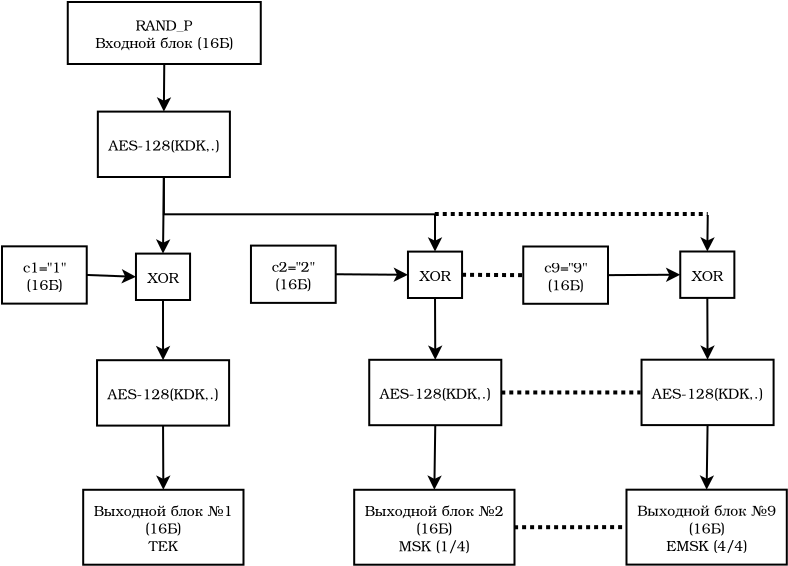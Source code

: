 <?xml version="1.0" encoding="UTF-8"?>
<dia:diagram xmlns:dia="http://www.lysator.liu.se/~alla/dia/">
  <dia:layer name="Фон" visible="true" active="true">
    <dia:group>
      <dia:object type="Flowchart - Box" version="0" id="O0">
        <dia:attribute name="obj_pos">
          <dia:point val="3.8,0.45"/>
        </dia:attribute>
        <dia:attribute name="obj_bb">
          <dia:rectangle val="3.75,0.4;13.5,3.6"/>
        </dia:attribute>
        <dia:attribute name="elem_corner">
          <dia:point val="3.8,0.45"/>
        </dia:attribute>
        <dia:attribute name="elem_width">
          <dia:real val="9.65"/>
        </dia:attribute>
        <dia:attribute name="elem_height">
          <dia:real val="3.1"/>
        </dia:attribute>
        <dia:attribute name="border_width">
          <dia:real val="0.1"/>
        </dia:attribute>
        <dia:attribute name="show_background">
          <dia:boolean val="false"/>
        </dia:attribute>
        <dia:attribute name="padding">
          <dia:real val="0.5"/>
        </dia:attribute>
        <dia:attribute name="text">
          <dia:composite type="text">
            <dia:attribute name="string">
              <dia:string>#RAND_P
Входной блок (16Б)#</dia:string>
            </dia:attribute>
            <dia:attribute name="font">
              <dia:font family="TeX Gyre Bonum" style="0" name="Courier"/>
            </dia:attribute>
            <dia:attribute name="height">
              <dia:real val="0.882"/>
            </dia:attribute>
            <dia:attribute name="pos">
              <dia:point val="8.625,1.873"/>
            </dia:attribute>
            <dia:attribute name="color">
              <dia:color val="#000000"/>
            </dia:attribute>
            <dia:attribute name="alignment">
              <dia:enum val="1"/>
            </dia:attribute>
          </dia:composite>
        </dia:attribute>
      </dia:object>
      <dia:object type="Flowchart - Box" version="0" id="O1">
        <dia:attribute name="obj_pos">
          <dia:point val="5.304,5.93"/>
        </dia:attribute>
        <dia:attribute name="obj_bb">
          <dia:rectangle val="5.254,5.88;11.956,9.25"/>
        </dia:attribute>
        <dia:attribute name="elem_corner">
          <dia:point val="5.304,5.93"/>
        </dia:attribute>
        <dia:attribute name="elem_width">
          <dia:real val="6.603"/>
        </dia:attribute>
        <dia:attribute name="elem_height">
          <dia:real val="3.27"/>
        </dia:attribute>
        <dia:attribute name="border_width">
          <dia:real val="0.1"/>
        </dia:attribute>
        <dia:attribute name="show_background">
          <dia:boolean val="false"/>
        </dia:attribute>
        <dia:attribute name="padding">
          <dia:real val="0.5"/>
        </dia:attribute>
        <dia:attribute name="text">
          <dia:composite type="text">
            <dia:attribute name="string">
              <dia:string>#AES-128(KDK,.)#</dia:string>
            </dia:attribute>
            <dia:attribute name="font">
              <dia:font family="TeX Gyre Bonum" style="0" name="Courier"/>
            </dia:attribute>
            <dia:attribute name="height">
              <dia:real val="0.882"/>
            </dia:attribute>
            <dia:attribute name="pos">
              <dia:point val="8.605,7.879"/>
            </dia:attribute>
            <dia:attribute name="color">
              <dia:color val="#000000"/>
            </dia:attribute>
            <dia:attribute name="alignment">
              <dia:enum val="1"/>
            </dia:attribute>
          </dia:composite>
        </dia:attribute>
      </dia:object>
      <dia:object type="Flowchart - Box" version="0" id="O2">
        <dia:attribute name="obj_pos">
          <dia:point val="5.264,18.36"/>
        </dia:attribute>
        <dia:attribute name="obj_bb">
          <dia:rectangle val="5.214,18.31;11.916,21.68"/>
        </dia:attribute>
        <dia:attribute name="elem_corner">
          <dia:point val="5.264,18.36"/>
        </dia:attribute>
        <dia:attribute name="elem_width">
          <dia:real val="6.603"/>
        </dia:attribute>
        <dia:attribute name="elem_height">
          <dia:real val="3.27"/>
        </dia:attribute>
        <dia:attribute name="border_width">
          <dia:real val="0.1"/>
        </dia:attribute>
        <dia:attribute name="show_background">
          <dia:boolean val="false"/>
        </dia:attribute>
        <dia:attribute name="padding">
          <dia:real val="0.5"/>
        </dia:attribute>
        <dia:attribute name="text">
          <dia:composite type="text">
            <dia:attribute name="string">
              <dia:string>#AES-128(KDK,.)#</dia:string>
            </dia:attribute>
            <dia:attribute name="font">
              <dia:font family="TeX Gyre Bonum" style="0" name="Courier"/>
            </dia:attribute>
            <dia:attribute name="height">
              <dia:real val="0.882"/>
            </dia:attribute>
            <dia:attribute name="pos">
              <dia:point val="8.565,20.309"/>
            </dia:attribute>
            <dia:attribute name="color">
              <dia:color val="#000000"/>
            </dia:attribute>
            <dia:attribute name="alignment">
              <dia:enum val="1"/>
            </dia:attribute>
          </dia:composite>
        </dia:attribute>
      </dia:object>
      <dia:object type="Flowchart - Box" version="0" id="O3">
        <dia:attribute name="obj_pos">
          <dia:point val="18.874,18.34"/>
        </dia:attribute>
        <dia:attribute name="obj_bb">
          <dia:rectangle val="18.824,18.29;25.526,21.66"/>
        </dia:attribute>
        <dia:attribute name="elem_corner">
          <dia:point val="18.874,18.34"/>
        </dia:attribute>
        <dia:attribute name="elem_width">
          <dia:real val="6.603"/>
        </dia:attribute>
        <dia:attribute name="elem_height">
          <dia:real val="3.27"/>
        </dia:attribute>
        <dia:attribute name="border_width">
          <dia:real val="0.1"/>
        </dia:attribute>
        <dia:attribute name="show_background">
          <dia:boolean val="false"/>
        </dia:attribute>
        <dia:attribute name="padding">
          <dia:real val="0.5"/>
        </dia:attribute>
        <dia:attribute name="text">
          <dia:composite type="text">
            <dia:attribute name="string">
              <dia:string>#AES-128(KDK,.)#</dia:string>
            </dia:attribute>
            <dia:attribute name="font">
              <dia:font family="TeX Gyre Bonum" style="0" name="Courier"/>
            </dia:attribute>
            <dia:attribute name="height">
              <dia:real val="0.882"/>
            </dia:attribute>
            <dia:attribute name="pos">
              <dia:point val="22.175,20.289"/>
            </dia:attribute>
            <dia:attribute name="color">
              <dia:color val="#000000"/>
            </dia:attribute>
            <dia:attribute name="alignment">
              <dia:enum val="1"/>
            </dia:attribute>
          </dia:composite>
        </dia:attribute>
      </dia:object>
      <dia:object type="Standard - Line" version="0" id="O4">
        <dia:attribute name="obj_pos">
          <dia:point val="8.625,3.55"/>
        </dia:attribute>
        <dia:attribute name="obj_bb">
          <dia:rectangle val="8.248,3.5;8.972,6.042"/>
        </dia:attribute>
        <dia:attribute name="conn_endpoints">
          <dia:point val="8.625,3.55"/>
          <dia:point val="8.605,5.93"/>
        </dia:attribute>
        <dia:attribute name="numcp">
          <dia:int val="1"/>
        </dia:attribute>
        <dia:attribute name="end_arrow">
          <dia:enum val="22"/>
        </dia:attribute>
        <dia:attribute name="end_arrow_length">
          <dia:real val="0.5"/>
        </dia:attribute>
        <dia:attribute name="end_arrow_width">
          <dia:real val="0.5"/>
        </dia:attribute>
        <dia:connections>
          <dia:connection handle="0" to="O0" connection="13"/>
          <dia:connection handle="1" to="O1" connection="2"/>
        </dia:connections>
      </dia:object>
      <dia:object type="Standard - Line" version="0" id="O5">
        <dia:attribute name="obj_pos">
          <dia:point val="22.175,21.61"/>
        </dia:attribute>
        <dia:attribute name="obj_bb">
          <dia:rectangle val="21.776,21.559;22.499,24.951"/>
        </dia:attribute>
        <dia:attribute name="conn_endpoints">
          <dia:point val="22.175,21.61"/>
          <dia:point val="22.129,24.839"/>
        </dia:attribute>
        <dia:attribute name="numcp">
          <dia:int val="1"/>
        </dia:attribute>
        <dia:attribute name="end_arrow">
          <dia:enum val="22"/>
        </dia:attribute>
        <dia:attribute name="end_arrow_length">
          <dia:real val="0.5"/>
        </dia:attribute>
        <dia:attribute name="end_arrow_width">
          <dia:real val="0.5"/>
        </dia:attribute>
        <dia:connections>
          <dia:connection handle="0" to="O3" connection="13"/>
          <dia:connection handle="1" to="O14" connection="2"/>
        </dia:connections>
      </dia:object>
      <dia:object type="Flowchart - Box" version="0" id="O6">
        <dia:attribute name="obj_pos">
          <dia:point val="7.21,13.03"/>
        </dia:attribute>
        <dia:attribute name="obj_bb">
          <dia:rectangle val="7.16,12.98;9.965,15.4"/>
        </dia:attribute>
        <dia:attribute name="elem_corner">
          <dia:point val="7.21,13.03"/>
        </dia:attribute>
        <dia:attribute name="elem_width">
          <dia:real val="2.705"/>
        </dia:attribute>
        <dia:attribute name="elem_height">
          <dia:real val="2.32"/>
        </dia:attribute>
        <dia:attribute name="border_width">
          <dia:real val="0.1"/>
        </dia:attribute>
        <dia:attribute name="show_background">
          <dia:boolean val="false"/>
        </dia:attribute>
        <dia:attribute name="padding">
          <dia:real val="0.5"/>
        </dia:attribute>
        <dia:attribute name="text">
          <dia:composite type="text">
            <dia:attribute name="string">
              <dia:string>#XOR#</dia:string>
            </dia:attribute>
            <dia:attribute name="font">
              <dia:font family="TeX Gyre Bonum" style="0" name="Courier"/>
            </dia:attribute>
            <dia:attribute name="height">
              <dia:real val="0.882"/>
            </dia:attribute>
            <dia:attribute name="pos">
              <dia:point val="8.562,14.504"/>
            </dia:attribute>
            <dia:attribute name="color">
              <dia:color val="#000000"/>
            </dia:attribute>
            <dia:attribute name="alignment">
              <dia:enum val="1"/>
            </dia:attribute>
          </dia:composite>
        </dia:attribute>
      </dia:object>
      <dia:object type="Flowchart - Box" version="0" id="O7">
        <dia:attribute name="obj_pos">
          <dia:point val="20.81,12.93"/>
        </dia:attribute>
        <dia:attribute name="obj_bb">
          <dia:rectangle val="20.76,12.88;23.565,15.3"/>
        </dia:attribute>
        <dia:attribute name="elem_corner">
          <dia:point val="20.81,12.93"/>
        </dia:attribute>
        <dia:attribute name="elem_width">
          <dia:real val="2.705"/>
        </dia:attribute>
        <dia:attribute name="elem_height">
          <dia:real val="2.32"/>
        </dia:attribute>
        <dia:attribute name="border_width">
          <dia:real val="0.1"/>
        </dia:attribute>
        <dia:attribute name="show_background">
          <dia:boolean val="false"/>
        </dia:attribute>
        <dia:attribute name="padding">
          <dia:real val="0.5"/>
        </dia:attribute>
        <dia:attribute name="text">
          <dia:composite type="text">
            <dia:attribute name="string">
              <dia:string>#XOR#</dia:string>
            </dia:attribute>
            <dia:attribute name="font">
              <dia:font family="TeX Gyre Bonum" style="0" name="Courier"/>
            </dia:attribute>
            <dia:attribute name="height">
              <dia:real val="0.882"/>
            </dia:attribute>
            <dia:attribute name="pos">
              <dia:point val="22.163,14.404"/>
            </dia:attribute>
            <dia:attribute name="color">
              <dia:color val="#000000"/>
            </dia:attribute>
            <dia:attribute name="alignment">
              <dia:enum val="1"/>
            </dia:attribute>
          </dia:composite>
        </dia:attribute>
      </dia:object>
      <dia:object type="Standard - Line" version="0" id="O8">
        <dia:attribute name="obj_pos">
          <dia:point val="8.605,9.2"/>
        </dia:attribute>
        <dia:attribute name="obj_bb">
          <dia:rectangle val="8.208,9.149;8.931,13.142"/>
        </dia:attribute>
        <dia:attribute name="conn_endpoints">
          <dia:point val="8.605,9.2"/>
          <dia:point val="8.562,13.03"/>
        </dia:attribute>
        <dia:attribute name="numcp">
          <dia:int val="1"/>
        </dia:attribute>
        <dia:attribute name="end_arrow">
          <dia:enum val="22"/>
        </dia:attribute>
        <dia:attribute name="end_arrow_length">
          <dia:real val="0.5"/>
        </dia:attribute>
        <dia:attribute name="end_arrow_width">
          <dia:real val="0.5"/>
        </dia:attribute>
        <dia:connections>
          <dia:connection handle="0" to="O1" connection="13"/>
          <dia:connection handle="1" to="O6" connection="2"/>
        </dia:connections>
      </dia:object>
      <dia:object type="Flowchart - Box" version="0" id="O9">
        <dia:attribute name="obj_pos">
          <dia:point val="0.512,12.667"/>
        </dia:attribute>
        <dia:attribute name="obj_bb">
          <dia:rectangle val="0.463,12.617;4.8,15.581"/>
        </dia:attribute>
        <dia:attribute name="elem_corner">
          <dia:point val="0.512,12.667"/>
        </dia:attribute>
        <dia:attribute name="elem_width">
          <dia:real val="4.237"/>
        </dia:attribute>
        <dia:attribute name="elem_height">
          <dia:real val="2.864"/>
        </dia:attribute>
        <dia:attribute name="border_width">
          <dia:real val="0.1"/>
        </dia:attribute>
        <dia:attribute name="show_background">
          <dia:boolean val="false"/>
        </dia:attribute>
        <dia:attribute name="padding">
          <dia:real val="0.5"/>
        </dia:attribute>
        <dia:attribute name="text">
          <dia:composite type="text">
            <dia:attribute name="string">
              <dia:string>#c1="1"
(16Б)#</dia:string>
            </dia:attribute>
            <dia:attribute name="font">
              <dia:font family="TeX Gyre Bonum" style="0" name="Courier"/>
            </dia:attribute>
            <dia:attribute name="height">
              <dia:real val="0.882"/>
            </dia:attribute>
            <dia:attribute name="pos">
              <dia:point val="2.631,13.972"/>
            </dia:attribute>
            <dia:attribute name="color">
              <dia:color val="#000000"/>
            </dia:attribute>
            <dia:attribute name="alignment">
              <dia:enum val="1"/>
            </dia:attribute>
          </dia:composite>
        </dia:attribute>
      </dia:object>
      <dia:object type="Flowchart - Box" version="0" id="O10">
        <dia:attribute name="obj_pos">
          <dia:point val="12.96,12.63"/>
        </dia:attribute>
        <dia:attribute name="obj_bb">
          <dia:rectangle val="12.91,12.58;17.247,15.544"/>
        </dia:attribute>
        <dia:attribute name="elem_corner">
          <dia:point val="12.96,12.63"/>
        </dia:attribute>
        <dia:attribute name="elem_width">
          <dia:real val="4.237"/>
        </dia:attribute>
        <dia:attribute name="elem_height">
          <dia:real val="2.864"/>
        </dia:attribute>
        <dia:attribute name="border_width">
          <dia:real val="0.1"/>
        </dia:attribute>
        <dia:attribute name="show_background">
          <dia:boolean val="false"/>
        </dia:attribute>
        <dia:attribute name="padding">
          <dia:real val="0.5"/>
        </dia:attribute>
        <dia:attribute name="text">
          <dia:composite type="text">
            <dia:attribute name="string">
              <dia:string>#c2="2"
(16Б)#</dia:string>
            </dia:attribute>
            <dia:attribute name="font">
              <dia:font family="TeX Gyre Bonum" style="0" name="Courier"/>
            </dia:attribute>
            <dia:attribute name="height">
              <dia:real val="0.882"/>
            </dia:attribute>
            <dia:attribute name="pos">
              <dia:point val="15.079,13.935"/>
            </dia:attribute>
            <dia:attribute name="color">
              <dia:color val="#000000"/>
            </dia:attribute>
            <dia:attribute name="alignment">
              <dia:enum val="1"/>
            </dia:attribute>
          </dia:composite>
        </dia:attribute>
      </dia:object>
      <dia:object type="Standard - Line" version="0" id="O11">
        <dia:attribute name="obj_pos">
          <dia:point val="4.75,14.099"/>
        </dia:attribute>
        <dia:attribute name="obj_bb">
          <dia:rectangle val="4.698,13.806;7.322,14.529"/>
        </dia:attribute>
        <dia:attribute name="conn_endpoints">
          <dia:point val="4.75,14.099"/>
          <dia:point val="7.21,14.19"/>
        </dia:attribute>
        <dia:attribute name="numcp">
          <dia:int val="1"/>
        </dia:attribute>
        <dia:attribute name="end_arrow">
          <dia:enum val="22"/>
        </dia:attribute>
        <dia:attribute name="end_arrow_length">
          <dia:real val="0.5"/>
        </dia:attribute>
        <dia:attribute name="end_arrow_width">
          <dia:real val="0.5"/>
        </dia:attribute>
        <dia:connections>
          <dia:connection handle="0" to="O9" connection="8"/>
          <dia:connection handle="1" to="O6" connection="7"/>
        </dia:connections>
      </dia:object>
      <dia:object type="Standard - Line" version="0" id="O12">
        <dia:attribute name="obj_pos">
          <dia:point val="8.562,15.35"/>
        </dia:attribute>
        <dia:attribute name="obj_bb">
          <dia:rectangle val="8.203,15.3;8.926,18.472"/>
        </dia:attribute>
        <dia:attribute name="conn_endpoints">
          <dia:point val="8.562,15.35"/>
          <dia:point val="8.565,18.36"/>
        </dia:attribute>
        <dia:attribute name="numcp">
          <dia:int val="1"/>
        </dia:attribute>
        <dia:attribute name="end_arrow">
          <dia:enum val="22"/>
        </dia:attribute>
        <dia:attribute name="end_arrow_length">
          <dia:real val="0.5"/>
        </dia:attribute>
        <dia:attribute name="end_arrow_width">
          <dia:real val="0.5"/>
        </dia:attribute>
        <dia:connections>
          <dia:connection handle="0" to="O6" connection="13"/>
          <dia:connection handle="1" to="O2" connection="2"/>
        </dia:connections>
      </dia:object>
      <dia:object type="Flowchart - Box" version="0" id="O13">
        <dia:attribute name="obj_pos">
          <dia:point val="4.59,24.839"/>
        </dia:attribute>
        <dia:attribute name="obj_bb">
          <dia:rectangle val="4.54,24.789;12.617,28.635"/>
        </dia:attribute>
        <dia:attribute name="elem_corner">
          <dia:point val="4.59,24.839"/>
        </dia:attribute>
        <dia:attribute name="elem_width">
          <dia:real val="7.978"/>
        </dia:attribute>
        <dia:attribute name="elem_height">
          <dia:real val="3.746"/>
        </dia:attribute>
        <dia:attribute name="border_width">
          <dia:real val="0.1"/>
        </dia:attribute>
        <dia:attribute name="show_background">
          <dia:boolean val="false"/>
        </dia:attribute>
        <dia:attribute name="padding">
          <dia:real val="0.5"/>
        </dia:attribute>
        <dia:attribute name="text">
          <dia:composite type="text">
            <dia:attribute name="string">
              <dia:string>#Выходной блок №1
(16Б)
TEK#</dia:string>
            </dia:attribute>
            <dia:attribute name="font">
              <dia:font family="TeX Gyre Bonum" style="0" name="Courier"/>
            </dia:attribute>
            <dia:attribute name="height">
              <dia:real val="0.882"/>
            </dia:attribute>
            <dia:attribute name="pos">
              <dia:point val="8.579,26.144"/>
            </dia:attribute>
            <dia:attribute name="color">
              <dia:color val="#000000"/>
            </dia:attribute>
            <dia:attribute name="alignment">
              <dia:enum val="1"/>
            </dia:attribute>
          </dia:composite>
        </dia:attribute>
      </dia:object>
      <dia:object type="Flowchart - Box" version="0" id="O14">
        <dia:attribute name="obj_pos">
          <dia:point val="18.14,24.839"/>
        </dia:attribute>
        <dia:attribute name="obj_bb">
          <dia:rectangle val="18.09,24.789;26.168,28.635"/>
        </dia:attribute>
        <dia:attribute name="elem_corner">
          <dia:point val="18.14,24.839"/>
        </dia:attribute>
        <dia:attribute name="elem_width">
          <dia:real val="7.978"/>
        </dia:attribute>
        <dia:attribute name="elem_height">
          <dia:real val="3.746"/>
        </dia:attribute>
        <dia:attribute name="border_width">
          <dia:real val="0.1"/>
        </dia:attribute>
        <dia:attribute name="show_background">
          <dia:boolean val="false"/>
        </dia:attribute>
        <dia:attribute name="padding">
          <dia:real val="0.5"/>
        </dia:attribute>
        <dia:attribute name="text">
          <dia:composite type="text">
            <dia:attribute name="string">
              <dia:string>#Выходной блок №2
(16Б)
MSK (1/4)#</dia:string>
            </dia:attribute>
            <dia:attribute name="font">
              <dia:font family="TeX Gyre Bonum" style="0" name="Courier"/>
            </dia:attribute>
            <dia:attribute name="height">
              <dia:real val="0.882"/>
            </dia:attribute>
            <dia:attribute name="pos">
              <dia:point val="22.129,26.144"/>
            </dia:attribute>
            <dia:attribute name="color">
              <dia:color val="#000000"/>
            </dia:attribute>
            <dia:attribute name="alignment">
              <dia:enum val="1"/>
            </dia:attribute>
          </dia:composite>
        </dia:attribute>
      </dia:object>
      <dia:object type="Standard - Line" version="0" id="O15">
        <dia:attribute name="obj_pos">
          <dia:point val="8.565,21.63"/>
        </dia:attribute>
        <dia:attribute name="obj_bb">
          <dia:rectangle val="8.214,21.58;8.938,24.951"/>
        </dia:attribute>
        <dia:attribute name="conn_endpoints">
          <dia:point val="8.565,21.63"/>
          <dia:point val="8.579,24.839"/>
        </dia:attribute>
        <dia:attribute name="numcp">
          <dia:int val="1"/>
        </dia:attribute>
        <dia:attribute name="end_arrow">
          <dia:enum val="22"/>
        </dia:attribute>
        <dia:attribute name="end_arrow_length">
          <dia:real val="0.5"/>
        </dia:attribute>
        <dia:attribute name="end_arrow_width">
          <dia:real val="0.5"/>
        </dia:attribute>
        <dia:connections>
          <dia:connection handle="0" to="O2" connection="13"/>
          <dia:connection handle="1" to="O13" connection="2"/>
        </dia:connections>
      </dia:object>
      <dia:object type="Standard - Line" version="0" id="O16">
        <dia:attribute name="obj_pos">
          <dia:point val="17.198,14.062"/>
        </dia:attribute>
        <dia:attribute name="obj_bb">
          <dia:rectangle val="17.147,13.723;20.922,14.447"/>
        </dia:attribute>
        <dia:attribute name="conn_endpoints">
          <dia:point val="17.198,14.062"/>
          <dia:point val="20.81,14.09"/>
        </dia:attribute>
        <dia:attribute name="numcp">
          <dia:int val="1"/>
        </dia:attribute>
        <dia:attribute name="end_arrow">
          <dia:enum val="22"/>
        </dia:attribute>
        <dia:attribute name="end_arrow_length">
          <dia:real val="0.5"/>
        </dia:attribute>
        <dia:attribute name="end_arrow_width">
          <dia:real val="0.5"/>
        </dia:attribute>
        <dia:connections>
          <dia:connection handle="0" to="O10" connection="8"/>
          <dia:connection handle="1" to="O7" connection="7"/>
        </dia:connections>
      </dia:object>
      <dia:object type="Standard - Line" version="0" id="O17">
        <dia:attribute name="obj_pos">
          <dia:point val="22.163,15.25"/>
        </dia:attribute>
        <dia:attribute name="obj_bb">
          <dia:rectangle val="21.811,15.2;22.534,18.452"/>
        </dia:attribute>
        <dia:attribute name="conn_endpoints">
          <dia:point val="22.163,15.25"/>
          <dia:point val="22.175,18.34"/>
        </dia:attribute>
        <dia:attribute name="numcp">
          <dia:int val="1"/>
        </dia:attribute>
        <dia:attribute name="end_arrow">
          <dia:enum val="22"/>
        </dia:attribute>
        <dia:attribute name="end_arrow_length">
          <dia:real val="0.5"/>
        </dia:attribute>
        <dia:attribute name="end_arrow_width">
          <dia:real val="0.5"/>
        </dia:attribute>
        <dia:connections>
          <dia:connection handle="0" to="O7" connection="13"/>
          <dia:connection handle="1" to="O3" connection="2"/>
        </dia:connections>
      </dia:object>
      <dia:object type="Standard - ZigZagLine" version="1" id="O18">
        <dia:attribute name="obj_pos">
          <dia:point val="8.605,9.2"/>
        </dia:attribute>
        <dia:attribute name="obj_bb">
          <dia:rectangle val="8.555,9.15;22.524,13.042"/>
        </dia:attribute>
        <dia:attribute name="orth_points">
          <dia:point val="8.605,9.2"/>
          <dia:point val="8.605,11.065"/>
          <dia:point val="22.163,11.065"/>
          <dia:point val="22.163,12.93"/>
        </dia:attribute>
        <dia:attribute name="orth_orient">
          <dia:enum val="1"/>
          <dia:enum val="0"/>
          <dia:enum val="1"/>
        </dia:attribute>
        <dia:attribute name="autorouting">
          <dia:boolean val="true"/>
        </dia:attribute>
        <dia:attribute name="end_arrow">
          <dia:enum val="22"/>
        </dia:attribute>
        <dia:attribute name="end_arrow_length">
          <dia:real val="0.5"/>
        </dia:attribute>
        <dia:attribute name="end_arrow_width">
          <dia:real val="0.5"/>
        </dia:attribute>
        <dia:connections>
          <dia:connection handle="0" to="O1" connection="13"/>
          <dia:connection handle="1" to="O7" connection="2"/>
        </dia:connections>
      </dia:object>
      <dia:object type="Flowchart - Box" version="0" id="O19">
        <dia:attribute name="obj_pos">
          <dia:point val="32.489,18.335"/>
        </dia:attribute>
        <dia:attribute name="obj_bb">
          <dia:rectangle val="32.439,18.285;39.141,21.655"/>
        </dia:attribute>
        <dia:attribute name="elem_corner">
          <dia:point val="32.489,18.335"/>
        </dia:attribute>
        <dia:attribute name="elem_width">
          <dia:real val="6.603"/>
        </dia:attribute>
        <dia:attribute name="elem_height">
          <dia:real val="3.27"/>
        </dia:attribute>
        <dia:attribute name="border_width">
          <dia:real val="0.1"/>
        </dia:attribute>
        <dia:attribute name="show_background">
          <dia:boolean val="false"/>
        </dia:attribute>
        <dia:attribute name="padding">
          <dia:real val="0.5"/>
        </dia:attribute>
        <dia:attribute name="text">
          <dia:composite type="text">
            <dia:attribute name="string">
              <dia:string>#AES-128(KDK,.)#</dia:string>
            </dia:attribute>
            <dia:attribute name="font">
              <dia:font family="TeX Gyre Bonum" style="0" name="Courier"/>
            </dia:attribute>
            <dia:attribute name="height">
              <dia:real val="0.882"/>
            </dia:attribute>
            <dia:attribute name="pos">
              <dia:point val="35.79,20.284"/>
            </dia:attribute>
            <dia:attribute name="color">
              <dia:color val="#000000"/>
            </dia:attribute>
            <dia:attribute name="alignment">
              <dia:enum val="1"/>
            </dia:attribute>
          </dia:composite>
        </dia:attribute>
      </dia:object>
      <dia:object type="Standard - Line" version="0" id="O20">
        <dia:attribute name="obj_pos">
          <dia:point val="35.79,21.605"/>
        </dia:attribute>
        <dia:attribute name="obj_bb">
          <dia:rectangle val="35.391,21.554;36.114,24.946"/>
        </dia:attribute>
        <dia:attribute name="conn_endpoints">
          <dia:point val="35.79,21.605"/>
          <dia:point val="35.744,24.834"/>
        </dia:attribute>
        <dia:attribute name="numcp">
          <dia:int val="1"/>
        </dia:attribute>
        <dia:attribute name="end_arrow">
          <dia:enum val="22"/>
        </dia:attribute>
        <dia:attribute name="end_arrow_length">
          <dia:real val="0.5"/>
        </dia:attribute>
        <dia:attribute name="end_arrow_width">
          <dia:real val="0.5"/>
        </dia:attribute>
        <dia:connections>
          <dia:connection handle="0" to="O19" connection="13"/>
          <dia:connection handle="1" to="O23" connection="2"/>
        </dia:connections>
      </dia:object>
      <dia:object type="Flowchart - Box" version="0" id="O21">
        <dia:attribute name="obj_pos">
          <dia:point val="34.425,12.925"/>
        </dia:attribute>
        <dia:attribute name="obj_bb">
          <dia:rectangle val="34.375,12.875;37.18,15.295"/>
        </dia:attribute>
        <dia:attribute name="elem_corner">
          <dia:point val="34.425,12.925"/>
        </dia:attribute>
        <dia:attribute name="elem_width">
          <dia:real val="2.705"/>
        </dia:attribute>
        <dia:attribute name="elem_height">
          <dia:real val="2.32"/>
        </dia:attribute>
        <dia:attribute name="border_width">
          <dia:real val="0.1"/>
        </dia:attribute>
        <dia:attribute name="show_background">
          <dia:boolean val="false"/>
        </dia:attribute>
        <dia:attribute name="padding">
          <dia:real val="0.5"/>
        </dia:attribute>
        <dia:attribute name="text">
          <dia:composite type="text">
            <dia:attribute name="string">
              <dia:string>#XOR#</dia:string>
            </dia:attribute>
            <dia:attribute name="font">
              <dia:font family="TeX Gyre Bonum" style="0" name="Courier"/>
            </dia:attribute>
            <dia:attribute name="height">
              <dia:real val="0.882"/>
            </dia:attribute>
            <dia:attribute name="pos">
              <dia:point val="35.778,14.399"/>
            </dia:attribute>
            <dia:attribute name="color">
              <dia:color val="#000000"/>
            </dia:attribute>
            <dia:attribute name="alignment">
              <dia:enum val="1"/>
            </dia:attribute>
          </dia:composite>
        </dia:attribute>
      </dia:object>
      <dia:object type="Flowchart - Box" version="0" id="O22">
        <dia:attribute name="obj_pos">
          <dia:point val="26.575,12.675"/>
        </dia:attribute>
        <dia:attribute name="obj_bb">
          <dia:rectangle val="26.525,12.625;30.863,15.589"/>
        </dia:attribute>
        <dia:attribute name="elem_corner">
          <dia:point val="26.575,12.675"/>
        </dia:attribute>
        <dia:attribute name="elem_width">
          <dia:real val="4.237"/>
        </dia:attribute>
        <dia:attribute name="elem_height">
          <dia:real val="2.864"/>
        </dia:attribute>
        <dia:attribute name="border_width">
          <dia:real val="0.1"/>
        </dia:attribute>
        <dia:attribute name="show_background">
          <dia:boolean val="false"/>
        </dia:attribute>
        <dia:attribute name="padding">
          <dia:real val="0.5"/>
        </dia:attribute>
        <dia:attribute name="text">
          <dia:composite type="text">
            <dia:attribute name="string">
              <dia:string>#c9="9"
(16Б)#</dia:string>
            </dia:attribute>
            <dia:attribute name="font">
              <dia:font family="TeX Gyre Bonum" style="0" name="Courier"/>
            </dia:attribute>
            <dia:attribute name="height">
              <dia:real val="0.882"/>
            </dia:attribute>
            <dia:attribute name="pos">
              <dia:point val="28.694,13.98"/>
            </dia:attribute>
            <dia:attribute name="color">
              <dia:color val="#000000"/>
            </dia:attribute>
            <dia:attribute name="alignment">
              <dia:enum val="1"/>
            </dia:attribute>
          </dia:composite>
        </dia:attribute>
      </dia:object>
      <dia:object type="Flowchart - Box" version="0" id="O23">
        <dia:attribute name="obj_pos">
          <dia:point val="31.755,24.834"/>
        </dia:attribute>
        <dia:attribute name="obj_bb">
          <dia:rectangle val="31.705,24.784;39.782,28.63"/>
        </dia:attribute>
        <dia:attribute name="elem_corner">
          <dia:point val="31.755,24.834"/>
        </dia:attribute>
        <dia:attribute name="elem_width">
          <dia:real val="7.978"/>
        </dia:attribute>
        <dia:attribute name="elem_height">
          <dia:real val="3.746"/>
        </dia:attribute>
        <dia:attribute name="border_width">
          <dia:real val="0.1"/>
        </dia:attribute>
        <dia:attribute name="show_background">
          <dia:boolean val="false"/>
        </dia:attribute>
        <dia:attribute name="padding">
          <dia:real val="0.5"/>
        </dia:attribute>
        <dia:attribute name="text">
          <dia:composite type="text">
            <dia:attribute name="string">
              <dia:string>#Выходной блок №9
(16Б)
EMSK (4/4)#</dia:string>
            </dia:attribute>
            <dia:attribute name="font">
              <dia:font family="TeX Gyre Bonum" style="0" name="Courier"/>
            </dia:attribute>
            <dia:attribute name="height">
              <dia:real val="0.882"/>
            </dia:attribute>
            <dia:attribute name="pos">
              <dia:point val="35.744,26.139"/>
            </dia:attribute>
            <dia:attribute name="color">
              <dia:color val="#000000"/>
            </dia:attribute>
            <dia:attribute name="alignment">
              <dia:enum val="1"/>
            </dia:attribute>
          </dia:composite>
        </dia:attribute>
      </dia:object>
      <dia:object type="Standard - Line" version="0" id="O24">
        <dia:attribute name="obj_pos">
          <dia:point val="30.812,14.107"/>
        </dia:attribute>
        <dia:attribute name="obj_bb">
          <dia:rectangle val="30.762,13.727;34.537,14.45"/>
        </dia:attribute>
        <dia:attribute name="conn_endpoints">
          <dia:point val="30.812,14.107"/>
          <dia:point val="34.425,14.085"/>
        </dia:attribute>
        <dia:attribute name="numcp">
          <dia:int val="1"/>
        </dia:attribute>
        <dia:attribute name="end_arrow">
          <dia:enum val="22"/>
        </dia:attribute>
        <dia:attribute name="end_arrow_length">
          <dia:real val="0.5"/>
        </dia:attribute>
        <dia:attribute name="end_arrow_width">
          <dia:real val="0.5"/>
        </dia:attribute>
        <dia:connections>
          <dia:connection handle="0" to="O22" connection="8"/>
          <dia:connection handle="1" to="O21" connection="7"/>
        </dia:connections>
      </dia:object>
      <dia:object type="Standard - Line" version="0" id="O25">
        <dia:attribute name="obj_pos">
          <dia:point val="35.778,15.245"/>
        </dia:attribute>
        <dia:attribute name="obj_bb">
          <dia:rectangle val="35.426,15.195;36.149,18.447"/>
        </dia:attribute>
        <dia:attribute name="conn_endpoints">
          <dia:point val="35.778,15.245"/>
          <dia:point val="35.79,18.335"/>
        </dia:attribute>
        <dia:attribute name="numcp">
          <dia:int val="1"/>
        </dia:attribute>
        <dia:attribute name="end_arrow">
          <dia:enum val="22"/>
        </dia:attribute>
        <dia:attribute name="end_arrow_length">
          <dia:real val="0.5"/>
        </dia:attribute>
        <dia:attribute name="end_arrow_width">
          <dia:real val="0.5"/>
        </dia:attribute>
        <dia:connections>
          <dia:connection handle="0" to="O21" connection="13"/>
          <dia:connection handle="1" to="O19" connection="2"/>
        </dia:connections>
      </dia:object>
      <dia:object type="Standard - Line" version="0" id="O26">
        <dia:attribute name="obj_pos">
          <dia:point val="25.476,19.975"/>
        </dia:attribute>
        <dia:attribute name="obj_bb">
          <dia:rectangle val="25.376,19.872;32.54,20.075"/>
        </dia:attribute>
        <dia:attribute name="conn_endpoints">
          <dia:point val="25.476,19.975"/>
          <dia:point val="32.44,19.972"/>
        </dia:attribute>
        <dia:attribute name="numcp">
          <dia:int val="1"/>
        </dia:attribute>
        <dia:attribute name="line_width">
          <dia:real val="0.2"/>
        </dia:attribute>
        <dia:attribute name="line_style">
          <dia:enum val="4"/>
        </dia:attribute>
        <dia:attribute name="dashlength">
          <dia:real val="2"/>
        </dia:attribute>
        <dia:connections>
          <dia:connection handle="0" to="O3" connection="8"/>
          <dia:connection handle="1" to="O19" connection="16"/>
        </dia:connections>
      </dia:object>
      <dia:object type="Standard - Line" version="0" id="O27">
        <dia:attribute name="obj_pos">
          <dia:point val="23.515,14.09"/>
        </dia:attribute>
        <dia:attribute name="obj_bb">
          <dia:rectangle val="23.414,13.989;26.676,14.207"/>
        </dia:attribute>
        <dia:attribute name="conn_endpoints">
          <dia:point val="23.515,14.09"/>
          <dia:point val="26.575,14.107"/>
        </dia:attribute>
        <dia:attribute name="numcp">
          <dia:int val="1"/>
        </dia:attribute>
        <dia:attribute name="line_width">
          <dia:real val="0.2"/>
        </dia:attribute>
        <dia:attribute name="line_style">
          <dia:enum val="4"/>
        </dia:attribute>
        <dia:attribute name="dashlength">
          <dia:real val="2"/>
        </dia:attribute>
        <dia:connections>
          <dia:connection handle="0" to="O7" connection="8"/>
          <dia:connection handle="1" to="O22" connection="7"/>
        </dia:connections>
      </dia:object>
      <dia:object type="Standard - Line" version="0" id="O28">
        <dia:attribute name="obj_pos">
          <dia:point val="35.8,11.1"/>
        </dia:attribute>
        <dia:attribute name="obj_bb">
          <dia:rectangle val="35.423,11.049;36.147,13.037"/>
        </dia:attribute>
        <dia:attribute name="conn_endpoints">
          <dia:point val="35.8,11.1"/>
          <dia:point val="35.778,12.925"/>
        </dia:attribute>
        <dia:attribute name="numcp">
          <dia:int val="1"/>
        </dia:attribute>
        <dia:attribute name="end_arrow">
          <dia:enum val="22"/>
        </dia:attribute>
        <dia:attribute name="end_arrow_length">
          <dia:real val="0.5"/>
        </dia:attribute>
        <dia:attribute name="end_arrow_width">
          <dia:real val="0.5"/>
        </dia:attribute>
        <dia:connections>
          <dia:connection handle="1" to="O21" connection="2"/>
        </dia:connections>
      </dia:object>
      <dia:object type="Standard - Line" version="0" id="O29">
        <dia:attribute name="obj_pos">
          <dia:point val="22.15,11.05"/>
        </dia:attribute>
        <dia:attribute name="obj_bb">
          <dia:rectangle val="22.05,10.95;35.9,11.15"/>
        </dia:attribute>
        <dia:attribute name="conn_endpoints">
          <dia:point val="22.15,11.05"/>
          <dia:point val="35.8,11.05"/>
        </dia:attribute>
        <dia:attribute name="numcp">
          <dia:int val="1"/>
        </dia:attribute>
        <dia:attribute name="line_width">
          <dia:real val="0.2"/>
        </dia:attribute>
        <dia:attribute name="line_style">
          <dia:enum val="4"/>
        </dia:attribute>
        <dia:attribute name="dashlength">
          <dia:real val="2"/>
        </dia:attribute>
      </dia:object>
      <dia:object type="Standard - Line" version="0" id="O30">
        <dia:attribute name="obj_pos">
          <dia:point val="26.117,26.712"/>
        </dia:attribute>
        <dia:attribute name="obj_bb">
          <dia:rectangle val="26.017,26.607;31.855,26.812"/>
        </dia:attribute>
        <dia:attribute name="conn_endpoints">
          <dia:point val="26.117,26.712"/>
          <dia:point val="31.755,26.707"/>
        </dia:attribute>
        <dia:attribute name="numcp">
          <dia:int val="1"/>
        </dia:attribute>
        <dia:attribute name="line_width">
          <dia:real val="0.2"/>
        </dia:attribute>
        <dia:attribute name="line_style">
          <dia:enum val="4"/>
        </dia:attribute>
        <dia:attribute name="dashlength">
          <dia:real val="2"/>
        </dia:attribute>
        <dia:connections>
          <dia:connection handle="0" to="O14" connection="8"/>
          <dia:connection handle="1" to="O23" connection="7"/>
        </dia:connections>
      </dia:object>
    </dia:group>
  </dia:layer>
</dia:diagram>
